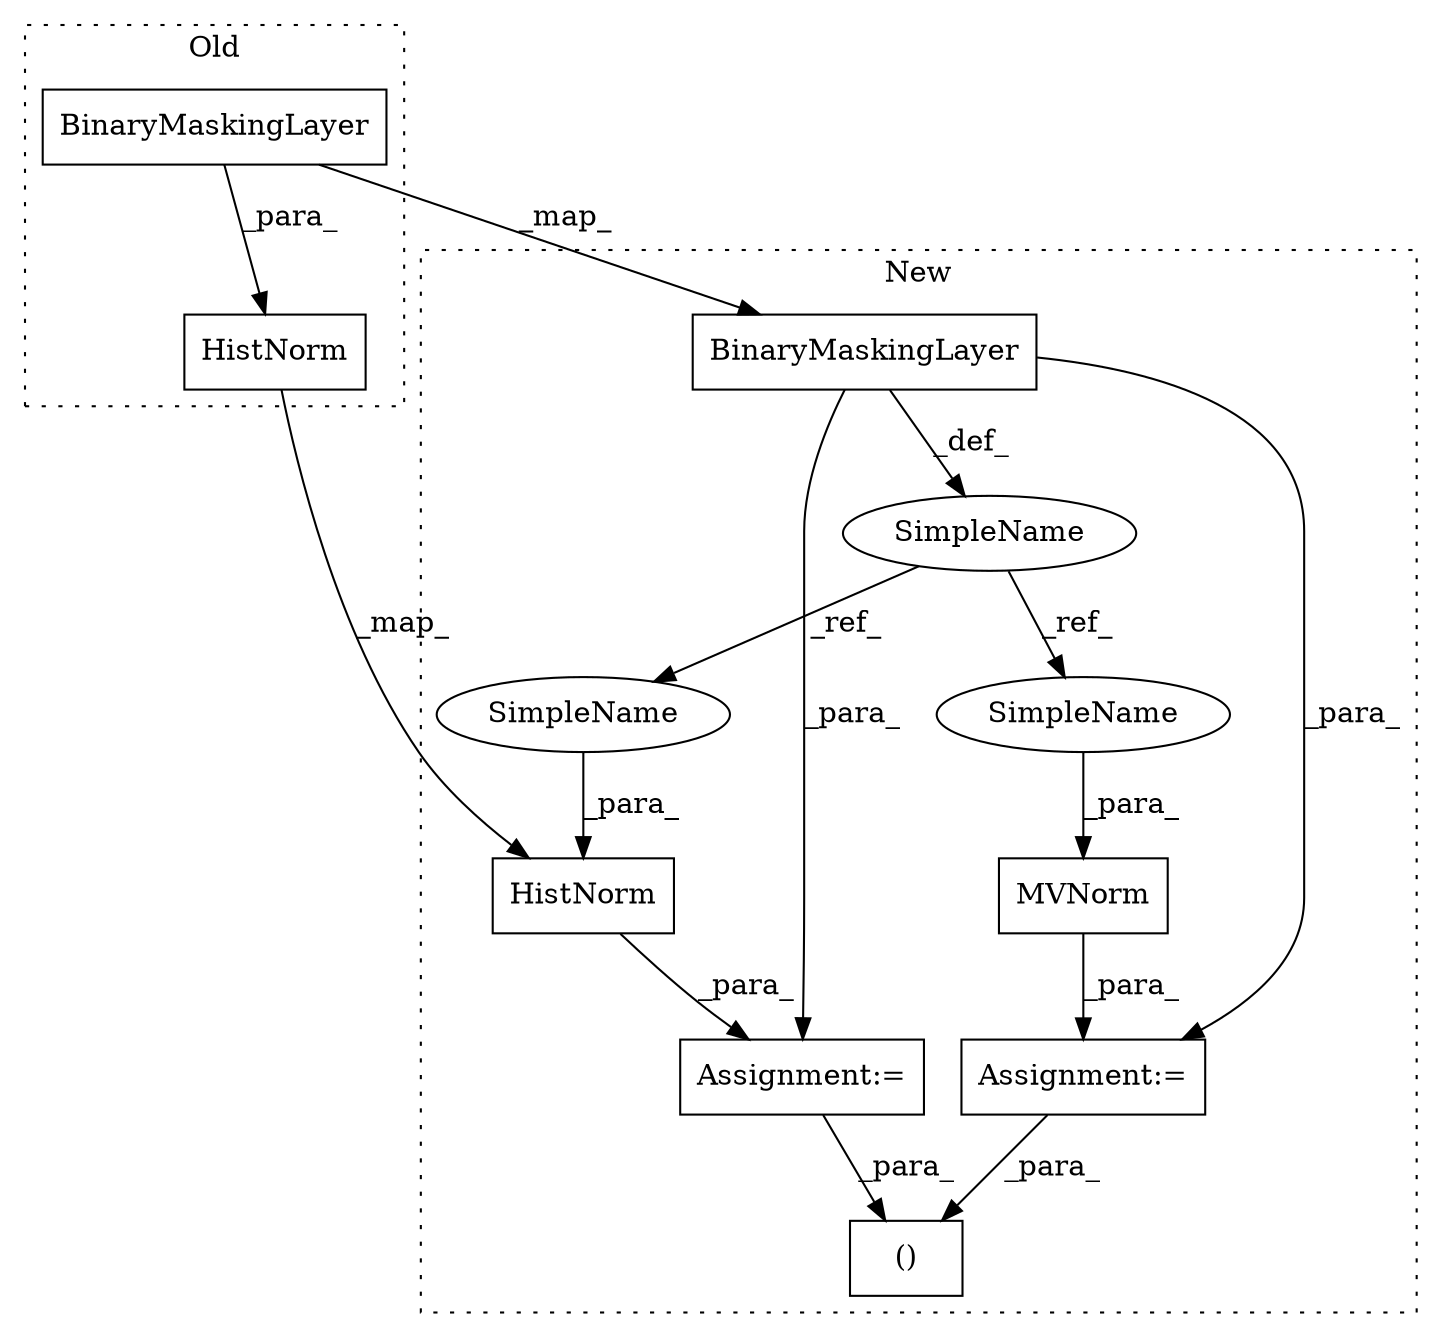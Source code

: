 digraph G {
subgraph cluster0 {
1 [label="HistNorm" a="32" s="1004,1133" l="9,2" shape="box"];
4 [label="BinaryMaskingLayer" a="32" s="1057,1092" l="19,1" shape="box"];
label = "Old";
style="dotted";
}
subgraph cluster1 {
2 [label="HistNorm" a="32" s="1234,1339" l="9,2" shape="box"];
3 [label="BinaryMaskingLayer" a="32" s="1182,1217" l="19,1" shape="box"];
5 [label="MVNorm" a="32" s="1355,1374" l="7,1" shape="box"];
6 [label="SimpleName" a="42" s="1169" l="12" shape="ellipse"];
7 [label="Assignment:=" a="7" s="1354" l="1" shape="box"];
8 [label="Assignment:=" a="7" s="1233" l="1" shape="box"];
9 [label="()" a="106" s="1429" l="29" shape="box"];
10 [label="SimpleName" a="42" s="1362" l="12" shape="ellipse"];
11 [label="SimpleName" a="42" s="1287" l="12" shape="ellipse"];
label = "New";
style="dotted";
}
1 -> 2 [label="_map_"];
2 -> 8 [label="_para_"];
3 -> 7 [label="_para_"];
3 -> 6 [label="_def_"];
3 -> 8 [label="_para_"];
4 -> 1 [label="_para_"];
4 -> 3 [label="_map_"];
5 -> 7 [label="_para_"];
6 -> 10 [label="_ref_"];
6 -> 11 [label="_ref_"];
7 -> 9 [label="_para_"];
8 -> 9 [label="_para_"];
10 -> 5 [label="_para_"];
11 -> 2 [label="_para_"];
}